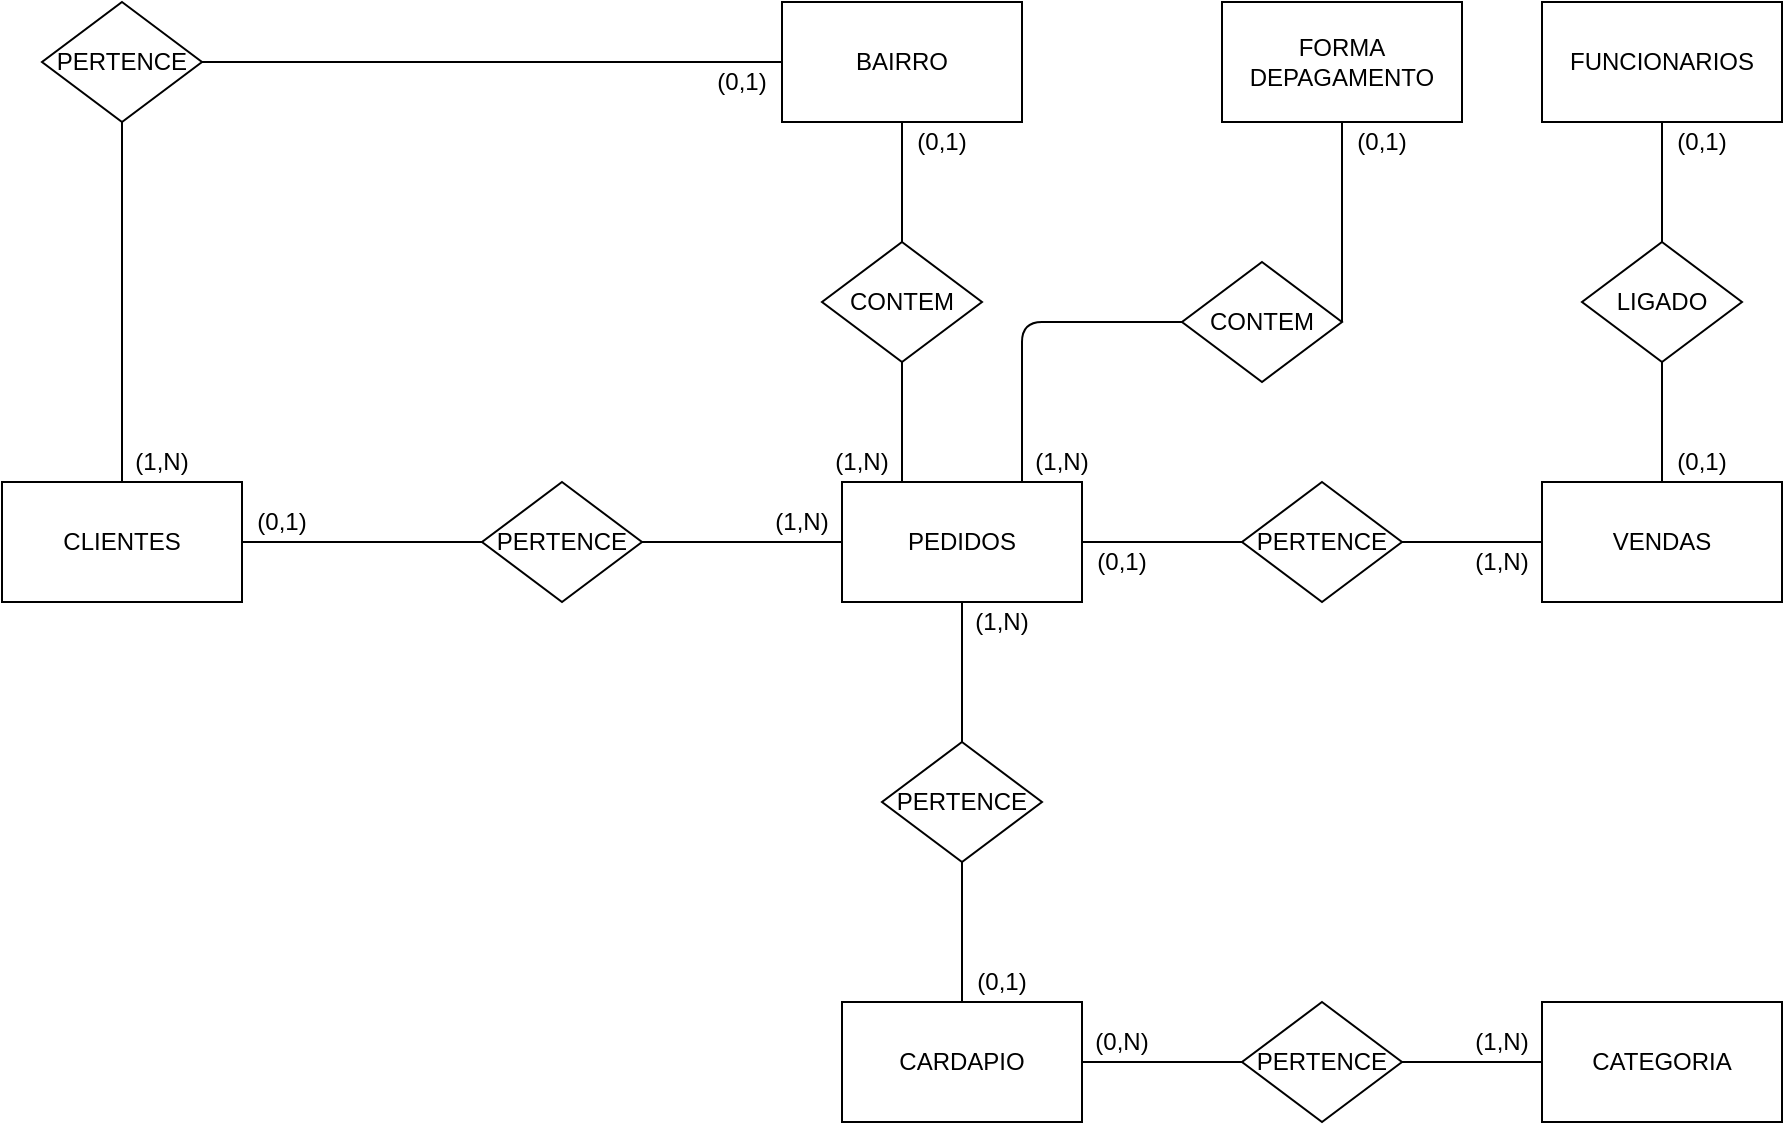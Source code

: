 <mxfile version="13.11.0" type="device"><diagram id="76szsIW1Tg0_qsK1P3XH" name="Page-1"><mxGraphModel dx="1609" dy="1745" grid="1" gridSize="10" guides="1" tooltips="1" connect="1" arrows="1" fold="1" page="1" pageScale="1" pageWidth="827" pageHeight="1169" math="0" shadow="0"><root><mxCell id="0"/><mxCell id="1" parent="0"/><mxCell id="xsospMQMadCo9PLCCm2G-1" value="CLIENTES" style="rounded=0;whiteSpace=wrap;html=1;" parent="1" vertex="1"><mxGeometry x="-370" y="140" width="120" height="60" as="geometry"/></mxCell><mxCell id="xsospMQMadCo9PLCCm2G-2" value="FUNCIONARIOS" style="rounded=0;whiteSpace=wrap;html=1;" parent="1" vertex="1"><mxGeometry x="400" y="-100" width="120" height="60" as="geometry"/></mxCell><mxCell id="xsospMQMadCo9PLCCm2G-5" value="FORMA DEPAGAMENTO" style="rounded=0;whiteSpace=wrap;html=1;" parent="1" vertex="1"><mxGeometry x="240" y="-100" width="120" height="60" as="geometry"/></mxCell><mxCell id="xsospMQMadCo9PLCCm2G-6" value="PEDIDOS" style="rounded=0;whiteSpace=wrap;html=1;" parent="1" vertex="1"><mxGeometry x="50" y="140" width="120" height="60" as="geometry"/></mxCell><mxCell id="xsospMQMadCo9PLCCm2G-7" value="VENDAS" style="rounded=0;whiteSpace=wrap;html=1;" parent="1" vertex="1"><mxGeometry x="400" y="140" width="120" height="60" as="geometry"/></mxCell><mxCell id="xsospMQMadCo9PLCCm2G-8" value="BAIRRO" style="rounded=0;whiteSpace=wrap;html=1;" parent="1" vertex="1"><mxGeometry x="20" y="-100" width="120" height="60" as="geometry"/></mxCell><mxCell id="xsospMQMadCo9PLCCm2G-9" value="PERTENCE" style="rhombus;whiteSpace=wrap;html=1;" parent="1" vertex="1"><mxGeometry x="250" y="400" width="80" height="60" as="geometry"/></mxCell><mxCell id="xsospMQMadCo9PLCCm2G-10" value="CONTEM" style="rhombus;whiteSpace=wrap;html=1;" parent="1" vertex="1"><mxGeometry x="40" y="20" width="80" height="60" as="geometry"/></mxCell><mxCell id="xsospMQMadCo9PLCCm2G-11" value="CONTEM" style="rhombus;whiteSpace=wrap;html=1;" parent="1" vertex="1"><mxGeometry x="220" y="30" width="80" height="60" as="geometry"/></mxCell><mxCell id="xsospMQMadCo9PLCCm2G-12" value="PERTENCE" style="rhombus;whiteSpace=wrap;html=1;" parent="1" vertex="1"><mxGeometry x="70" y="270" width="80" height="60" as="geometry"/></mxCell><mxCell id="xsospMQMadCo9PLCCm2G-13" value="PERTENCE" style="rhombus;whiteSpace=wrap;html=1;" parent="1" vertex="1"><mxGeometry x="-130" y="140" width="80" height="60" as="geometry"/></mxCell><mxCell id="xsospMQMadCo9PLCCm2G-16" value="" style="endArrow=none;html=1;exitX=1;exitY=0.5;exitDx=0;exitDy=0;entryX=0;entryY=0.5;entryDx=0;entryDy=0;entryPerimeter=0;" parent="1" source="xsospMQMadCo9PLCCm2G-9" target="xsospMQMadCo9PLCCm2G-25" edge="1"><mxGeometry width="50" height="50" relative="1" as="geometry"><mxPoint x="180" y="440" as="sourcePoint"/><mxPoint x="390" y="430" as="targetPoint"/><Array as="points"/></mxGeometry></mxCell><mxCell id="xsospMQMadCo9PLCCm2G-18" value="" style="endArrow=none;html=1;entryX=0;entryY=0.5;entryDx=0;entryDy=0;" parent="1" source="xsospMQMadCo9PLCCm2G-24" target="xsospMQMadCo9PLCCm2G-9" edge="1"><mxGeometry width="50" height="50" relative="1" as="geometry"><mxPoint x="180" y="430" as="sourcePoint"/><mxPoint x="400" y="430" as="targetPoint"/><Array as="points"/></mxGeometry></mxCell><mxCell id="xsospMQMadCo9PLCCm2G-19" value="" style="endArrow=none;html=1;entryX=0.5;entryY=1;entryDx=0;entryDy=0;exitX=0.5;exitY=0;exitDx=0;exitDy=0;" parent="1" source="xsospMQMadCo9PLCCm2G-24" target="xsospMQMadCo9PLCCm2G-12" edge="1"><mxGeometry width="50" height="50" relative="1" as="geometry"><mxPoint x="110" y="400" as="sourcePoint"/><mxPoint x="250" y="430" as="targetPoint"/><Array as="points"/></mxGeometry></mxCell><mxCell id="xsospMQMadCo9PLCCm2G-20" value="" style="endArrow=none;html=1;entryX=0.5;entryY=0;entryDx=0;entryDy=0;" parent="1" source="xsospMQMadCo9PLCCm2G-6" target="xsospMQMadCo9PLCCm2G-12" edge="1"><mxGeometry width="50" height="50" relative="1" as="geometry"><mxPoint x="110" y="400" as="sourcePoint"/><mxPoint x="110" y="330" as="targetPoint"/><Array as="points"/></mxGeometry></mxCell><mxCell id="xsospMQMadCo9PLCCm2G-21" value="" style="endArrow=none;html=1;entryX=0.5;entryY=1;entryDx=0;entryDy=0;exitX=0.25;exitY=0;exitDx=0;exitDy=0;" parent="1" source="xsospMQMadCo9PLCCm2G-6" target="xsospMQMadCo9PLCCm2G-10" edge="1"><mxGeometry width="50" height="50" relative="1" as="geometry"><mxPoint x="110" y="200" as="sourcePoint"/><mxPoint x="110" y="270" as="targetPoint"/><Array as="points"/></mxGeometry></mxCell><mxCell id="xsospMQMadCo9PLCCm2G-22" value="" style="endArrow=none;html=1;exitX=0.5;exitY=1;exitDx=0;exitDy=0;entryX=0.5;entryY=0;entryDx=0;entryDy=0;" parent="1" source="xsospMQMadCo9PLCCm2G-8" target="xsospMQMadCo9PLCCm2G-10" edge="1"><mxGeometry width="50" height="50" relative="1" as="geometry"><mxPoint x="110" y="140" as="sourcePoint"/><mxPoint x="110" y="10" as="targetPoint"/><Array as="points"/></mxGeometry></mxCell><mxCell id="xsospMQMadCo9PLCCm2G-23" value="" style="endArrow=none;html=1;exitX=1;exitY=0.5;exitDx=0;exitDy=0;entryX=0;entryY=0.5;entryDx=0;entryDy=0;" parent="1" source="xsospMQMadCo9PLCCm2G-1" target="xsospMQMadCo9PLCCm2G-13" edge="1"><mxGeometry width="50" height="50" relative="1" as="geometry"><mxPoint x="-160" y="160" as="sourcePoint"/><mxPoint x="-110" y="110" as="targetPoint"/></mxGeometry></mxCell><mxCell id="xsospMQMadCo9PLCCm2G-24" value="CARDAPIO" style="rounded=0;whiteSpace=wrap;html=1;" parent="1" vertex="1"><mxGeometry x="50" y="400" width="120" height="60" as="geometry"/></mxCell><mxCell id="xsospMQMadCo9PLCCm2G-25" value="CATEGORIA" style="rounded=0;whiteSpace=wrap;html=1;" parent="1" vertex="1"><mxGeometry x="400" y="400" width="120" height="60" as="geometry"/></mxCell><mxCell id="xsospMQMadCo9PLCCm2G-26" value="" style="endArrow=none;html=1;entryX=0;entryY=0.5;entryDx=0;entryDy=0;exitX=1;exitY=0.5;exitDx=0;exitDy=0;" parent="1" source="sumuxoJ-CbBu5OLZLJ15-13" target="xsospMQMadCo9PLCCm2G-6" edge="1"><mxGeometry width="50" height="50" relative="1" as="geometry"><mxPoint x="-160" y="160" as="sourcePoint"/><mxPoint x="-110" y="110" as="targetPoint"/></mxGeometry></mxCell><mxCell id="xsospMQMadCo9PLCCm2G-27" value="" style="endArrow=none;html=1;entryX=0.5;entryY=1;entryDx=0;entryDy=0;exitX=1;exitY=0.5;exitDx=0;exitDy=0;" parent="1" source="xsospMQMadCo9PLCCm2G-11" target="xsospMQMadCo9PLCCm2G-5" edge="1"><mxGeometry width="50" height="50" relative="1" as="geometry"><mxPoint x="280" y="160" as="sourcePoint"/><mxPoint x="330" y="110" as="targetPoint"/></mxGeometry></mxCell><mxCell id="xsospMQMadCo9PLCCm2G-28" value="" style="endArrow=none;html=1;entryX=0;entryY=0.5;entryDx=0;entryDy=0;exitX=0.75;exitY=0;exitDx=0;exitDy=0;" parent="1" source="xsospMQMadCo9PLCCm2G-6" target="xsospMQMadCo9PLCCm2G-11" edge="1"><mxGeometry width="50" height="50" relative="1" as="geometry"><mxPoint x="280" y="160" as="sourcePoint"/><mxPoint x="330" y="110" as="targetPoint"/><Array as="points"><mxPoint x="140" y="60"/></Array></mxGeometry></mxCell><mxCell id="xsospMQMadCo9PLCCm2G-29" value="PERTENCE" style="rhombus;whiteSpace=wrap;html=1;" parent="1" vertex="1"><mxGeometry x="250" y="140" width="80" height="60" as="geometry"/></mxCell><mxCell id="xsospMQMadCo9PLCCm2G-30" value="" style="endArrow=none;html=1;entryX=0;entryY=0.5;entryDx=0;entryDy=0;exitX=1;exitY=0.5;exitDx=0;exitDy=0;" parent="1" source="xsospMQMadCo9PLCCm2G-29" target="xsospMQMadCo9PLCCm2G-7" edge="1"><mxGeometry width="50" height="50" relative="1" as="geometry"><mxPoint x="230" y="280" as="sourcePoint"/><mxPoint x="280" y="230" as="targetPoint"/></mxGeometry></mxCell><mxCell id="xsospMQMadCo9PLCCm2G-31" value="" style="endArrow=none;html=1;entryX=1;entryY=0.5;entryDx=0;entryDy=0;exitX=0;exitY=0.5;exitDx=0;exitDy=0;" parent="1" source="xsospMQMadCo9PLCCm2G-29" target="xsospMQMadCo9PLCCm2G-6" edge="1"><mxGeometry width="50" height="50" relative="1" as="geometry"><mxPoint x="230" y="280" as="sourcePoint"/><mxPoint x="280" y="230" as="targetPoint"/></mxGeometry></mxCell><mxCell id="xsospMQMadCo9PLCCm2G-32" value="LIGADO" style="rhombus;whiteSpace=wrap;html=1;" parent="1" vertex="1"><mxGeometry x="420" y="20" width="80" height="60" as="geometry"/></mxCell><mxCell id="xsospMQMadCo9PLCCm2G-33" value="" style="endArrow=none;html=1;entryX=0.5;entryY=1;entryDx=0;entryDy=0;exitX=0.5;exitY=0;exitDx=0;exitDy=0;" parent="1" source="xsospMQMadCo9PLCCm2G-7" target="xsospMQMadCo9PLCCm2G-32" edge="1"><mxGeometry width="50" height="50" relative="1" as="geometry"><mxPoint x="440" y="120" as="sourcePoint"/><mxPoint x="440" y="20" as="targetPoint"/></mxGeometry></mxCell><mxCell id="xsospMQMadCo9PLCCm2G-34" value="" style="endArrow=none;html=1;entryX=0.5;entryY=0;entryDx=0;entryDy=0;exitX=0.5;exitY=1;exitDx=0;exitDy=0;" parent="1" source="xsospMQMadCo9PLCCm2G-2" target="xsospMQMadCo9PLCCm2G-32" edge="1"><mxGeometry width="50" height="50" relative="1" as="geometry"><mxPoint x="460" y="140" as="sourcePoint"/><mxPoint x="460" y="80" as="targetPoint"/></mxGeometry></mxCell><mxCell id="xsospMQMadCo9PLCCm2G-35" value="(0,N)" style="text;html=1;strokeColor=none;fillColor=none;align=center;verticalAlign=middle;whiteSpace=wrap;rounded=0;" parent="1" vertex="1"><mxGeometry x="170" y="410" width="40" height="20" as="geometry"/></mxCell><mxCell id="xsospMQMadCo9PLCCm2G-36" value="(1,N)" style="text;html=1;strokeColor=none;fillColor=none;align=center;verticalAlign=middle;whiteSpace=wrap;rounded=0;" parent="1" vertex="1"><mxGeometry x="360" y="410" width="40" height="20" as="geometry"/></mxCell><mxCell id="sumuxoJ-CbBu5OLZLJ15-1" value="(0,1)" style="text;html=1;strokeColor=none;fillColor=none;align=center;verticalAlign=middle;whiteSpace=wrap;rounded=0;" parent="1" vertex="1"><mxGeometry x="110" y="380" width="40" height="20" as="geometry"/></mxCell><mxCell id="sumuxoJ-CbBu5OLZLJ15-2" value="(1,N)" style="text;html=1;strokeColor=none;fillColor=none;align=center;verticalAlign=middle;whiteSpace=wrap;rounded=0;" parent="1" vertex="1"><mxGeometry x="110" y="200" width="40" height="20" as="geometry"/></mxCell><mxCell id="sumuxoJ-CbBu5OLZLJ15-3" value="(1,N)" style="text;html=1;strokeColor=none;fillColor=none;align=center;verticalAlign=middle;whiteSpace=wrap;rounded=0;" parent="1" vertex="1"><mxGeometry x="360" y="170" width="40" height="20" as="geometry"/></mxCell><mxCell id="sumuxoJ-CbBu5OLZLJ15-4" value="(0,1)" style="text;html=1;strokeColor=none;fillColor=none;align=center;verticalAlign=middle;whiteSpace=wrap;rounded=0;" parent="1" vertex="1"><mxGeometry x="170" y="170" width="40" height="20" as="geometry"/></mxCell><mxCell id="sumuxoJ-CbBu5OLZLJ15-5" value="(0,1)" style="text;html=1;strokeColor=none;fillColor=none;align=center;verticalAlign=middle;whiteSpace=wrap;rounded=0;" parent="1" vertex="1"><mxGeometry x="460" y="120" width="40" height="20" as="geometry"/></mxCell><mxCell id="sumuxoJ-CbBu5OLZLJ15-6" value="(0,1)" style="text;html=1;strokeColor=none;fillColor=none;align=center;verticalAlign=middle;whiteSpace=wrap;rounded=0;" parent="1" vertex="1"><mxGeometry x="460" y="-40" width="40" height="20" as="geometry"/></mxCell><mxCell id="sumuxoJ-CbBu5OLZLJ15-7" value="(1,N)" style="text;html=1;strokeColor=none;fillColor=none;align=center;verticalAlign=middle;whiteSpace=wrap;rounded=0;" parent="1" vertex="1"><mxGeometry x="140" y="120" width="40" height="20" as="geometry"/></mxCell><mxCell id="sumuxoJ-CbBu5OLZLJ15-8" value="(0,1)" style="text;html=1;strokeColor=none;fillColor=none;align=center;verticalAlign=middle;whiteSpace=wrap;rounded=0;" parent="1" vertex="1"><mxGeometry x="300" y="-40" width="40" height="20" as="geometry"/></mxCell><mxCell id="sumuxoJ-CbBu5OLZLJ15-9" value="(1,N)" style="text;html=1;strokeColor=none;fillColor=none;align=center;verticalAlign=middle;whiteSpace=wrap;rounded=0;" parent="1" vertex="1"><mxGeometry x="40" y="120" width="40" height="20" as="geometry"/></mxCell><mxCell id="sumuxoJ-CbBu5OLZLJ15-10" value="(0,1)" style="text;html=1;strokeColor=none;fillColor=none;align=center;verticalAlign=middle;whiteSpace=wrap;rounded=0;" parent="1" vertex="1"><mxGeometry x="80" y="-40" width="40" height="20" as="geometry"/></mxCell><mxCell id="sumuxoJ-CbBu5OLZLJ15-11" value="&lt;font style=&quot;vertical-align: inherit&quot;&gt;&lt;font style=&quot;vertical-align: inherit&quot;&gt;(0,1)&lt;/font&gt;&lt;/font&gt;" style="text;html=1;strokeColor=none;fillColor=none;align=center;verticalAlign=middle;whiteSpace=wrap;rounded=0;" parent="1" vertex="1"><mxGeometry x="-250" y="150" width="40" height="20" as="geometry"/></mxCell><mxCell id="sumuxoJ-CbBu5OLZLJ15-12" value="" style="endArrow=none;html=1;exitX=1;exitY=0.5;exitDx=0;exitDy=0;entryX=0;entryY=0.5;entryDx=0;entryDy=0;" parent="1" source="xsospMQMadCo9PLCCm2G-1" target="sumuxoJ-CbBu5OLZLJ15-11" edge="1"><mxGeometry width="50" height="50" relative="1" as="geometry"><mxPoint x="-250" y="170" as="sourcePoint"/><mxPoint x="-130" y="170" as="targetPoint"/></mxGeometry></mxCell><mxCell id="sumuxoJ-CbBu5OLZLJ15-13" value="&lt;font style=&quot;vertical-align: inherit&quot;&gt;&lt;font style=&quot;vertical-align: inherit&quot;&gt;&lt;font style=&quot;vertical-align: inherit&quot;&gt;&lt;font style=&quot;vertical-align: inherit&quot;&gt;(1,N)&lt;/font&gt;&lt;/font&gt;&lt;/font&gt;&lt;/font&gt;" style="text;html=1;strokeColor=none;fillColor=none;align=center;verticalAlign=middle;whiteSpace=wrap;rounded=0;" parent="1" vertex="1"><mxGeometry x="10" y="150" width="40" height="20" as="geometry"/></mxCell><mxCell id="sumuxoJ-CbBu5OLZLJ15-14" value="" style="endArrow=none;html=1;entryX=1;entryY=1;entryDx=0;entryDy=0;exitX=1;exitY=0.5;exitDx=0;exitDy=0;" parent="1" source="xsospMQMadCo9PLCCm2G-13" target="sumuxoJ-CbBu5OLZLJ15-13" edge="1"><mxGeometry width="50" height="50" relative="1" as="geometry"><mxPoint x="-50" y="170" as="sourcePoint"/><mxPoint x="50" y="170" as="targetPoint"/></mxGeometry></mxCell><mxCell id="w_66Ffyj-zn6jctf9Ypo-1" value="&lt;font style=&quot;vertical-align: inherit&quot;&gt;&lt;font style=&quot;vertical-align: inherit&quot;&gt;PERTENCE&lt;br&gt;&lt;/font&gt;&lt;/font&gt;" style="rhombus;whiteSpace=wrap;html=1;" vertex="1" parent="1"><mxGeometry x="-350" y="-100" width="80" height="60" as="geometry"/></mxCell><mxCell id="w_66Ffyj-zn6jctf9Ypo-2" value="" style="endArrow=none;html=1;entryX=0.5;entryY=1;entryDx=0;entryDy=0;exitX=0.5;exitY=0;exitDx=0;exitDy=0;" edge="1" parent="1" source="xsospMQMadCo9PLCCm2G-1" target="w_66Ffyj-zn6jctf9Ypo-1"><mxGeometry width="50" height="50" relative="1" as="geometry"><mxPoint x="-190" y="110" as="sourcePoint"/><mxPoint x="-140" y="60" as="targetPoint"/></mxGeometry></mxCell><mxCell id="w_66Ffyj-zn6jctf9Ypo-3" value="" style="endArrow=none;html=1;entryX=0;entryY=0.5;entryDx=0;entryDy=0;exitX=1;exitY=0.5;exitDx=0;exitDy=0;" edge="1" parent="1" source="w_66Ffyj-zn6jctf9Ypo-1" target="xsospMQMadCo9PLCCm2G-8"><mxGeometry width="50" height="50" relative="1" as="geometry"><mxPoint x="-190" y="110" as="sourcePoint"/><mxPoint x="-140" y="60" as="targetPoint"/></mxGeometry></mxCell><mxCell id="w_66Ffyj-zn6jctf9Ypo-4" value="(1,N)" style="text;html=1;strokeColor=none;fillColor=none;align=center;verticalAlign=middle;whiteSpace=wrap;rounded=0;" vertex="1" parent="1"><mxGeometry x="-310" y="120" width="40" height="20" as="geometry"/></mxCell><mxCell id="w_66Ffyj-zn6jctf9Ypo-5" value="(0,1)" style="text;html=1;strokeColor=none;fillColor=none;align=center;verticalAlign=middle;whiteSpace=wrap;rounded=0;" vertex="1" parent="1"><mxGeometry x="-20" y="-70" width="40" height="20" as="geometry"/></mxCell></root></mxGraphModel></diagram></mxfile>